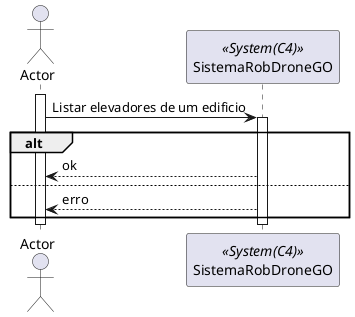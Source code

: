@startuml vp1
actor Actor as actor
participant SistemaRobDroneGO as srdg <<System(C4)>>

activate actor
actor -> srdg: Listar elevadores de um edificio
activate srdg
alt 
srdg --> actor : ok
else
srdg --> actor : erro
end
deactivate srdg
deactivate actor
@enduml